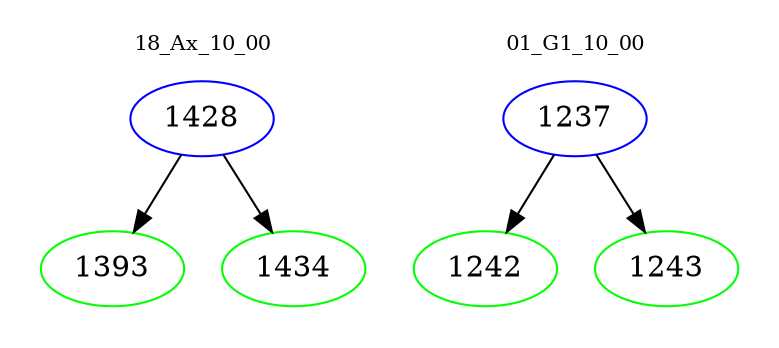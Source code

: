 digraph{
subgraph cluster_0 {
color = white
label = "18_Ax_10_00";
fontsize=10;
T0_1428 [label="1428", color="blue"]
T0_1428 -> T0_1393 [color="black"]
T0_1393 [label="1393", color="green"]
T0_1428 -> T0_1434 [color="black"]
T0_1434 [label="1434", color="green"]
}
subgraph cluster_1 {
color = white
label = "01_G1_10_00";
fontsize=10;
T1_1237 [label="1237", color="blue"]
T1_1237 -> T1_1242 [color="black"]
T1_1242 [label="1242", color="green"]
T1_1237 -> T1_1243 [color="black"]
T1_1243 [label="1243", color="green"]
}
}
